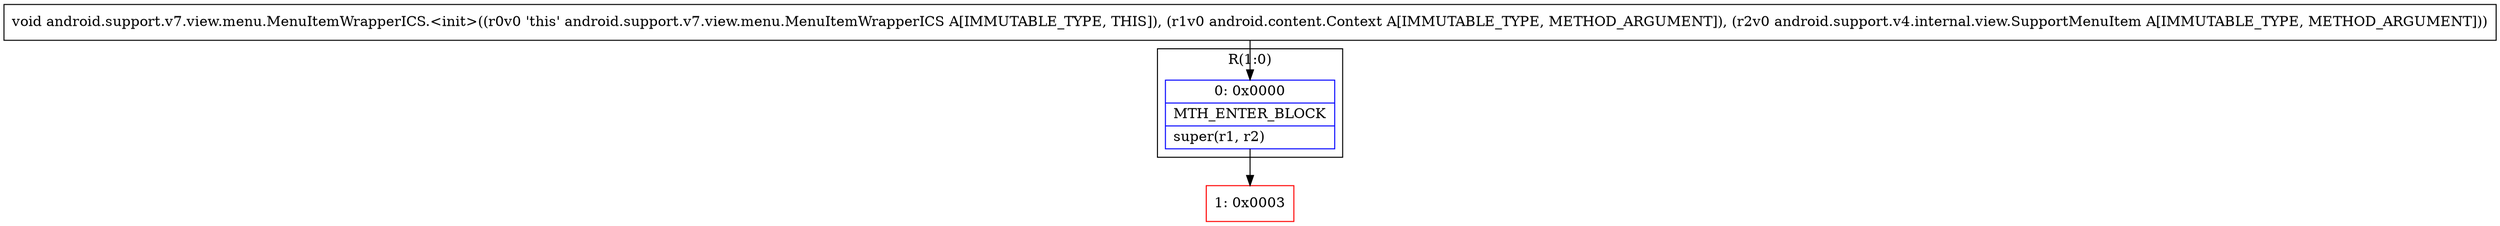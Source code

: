 digraph "CFG forandroid.support.v7.view.menu.MenuItemWrapperICS.\<init\>(Landroid\/content\/Context;Landroid\/support\/v4\/internal\/view\/SupportMenuItem;)V" {
subgraph cluster_Region_769244475 {
label = "R(1:0)";
node [shape=record,color=blue];
Node_0 [shape=record,label="{0\:\ 0x0000|MTH_ENTER_BLOCK\l|super(r1, r2)\l}"];
}
Node_1 [shape=record,color=red,label="{1\:\ 0x0003}"];
MethodNode[shape=record,label="{void android.support.v7.view.menu.MenuItemWrapperICS.\<init\>((r0v0 'this' android.support.v7.view.menu.MenuItemWrapperICS A[IMMUTABLE_TYPE, THIS]), (r1v0 android.content.Context A[IMMUTABLE_TYPE, METHOD_ARGUMENT]), (r2v0 android.support.v4.internal.view.SupportMenuItem A[IMMUTABLE_TYPE, METHOD_ARGUMENT])) }"];
MethodNode -> Node_0;
Node_0 -> Node_1;
}

